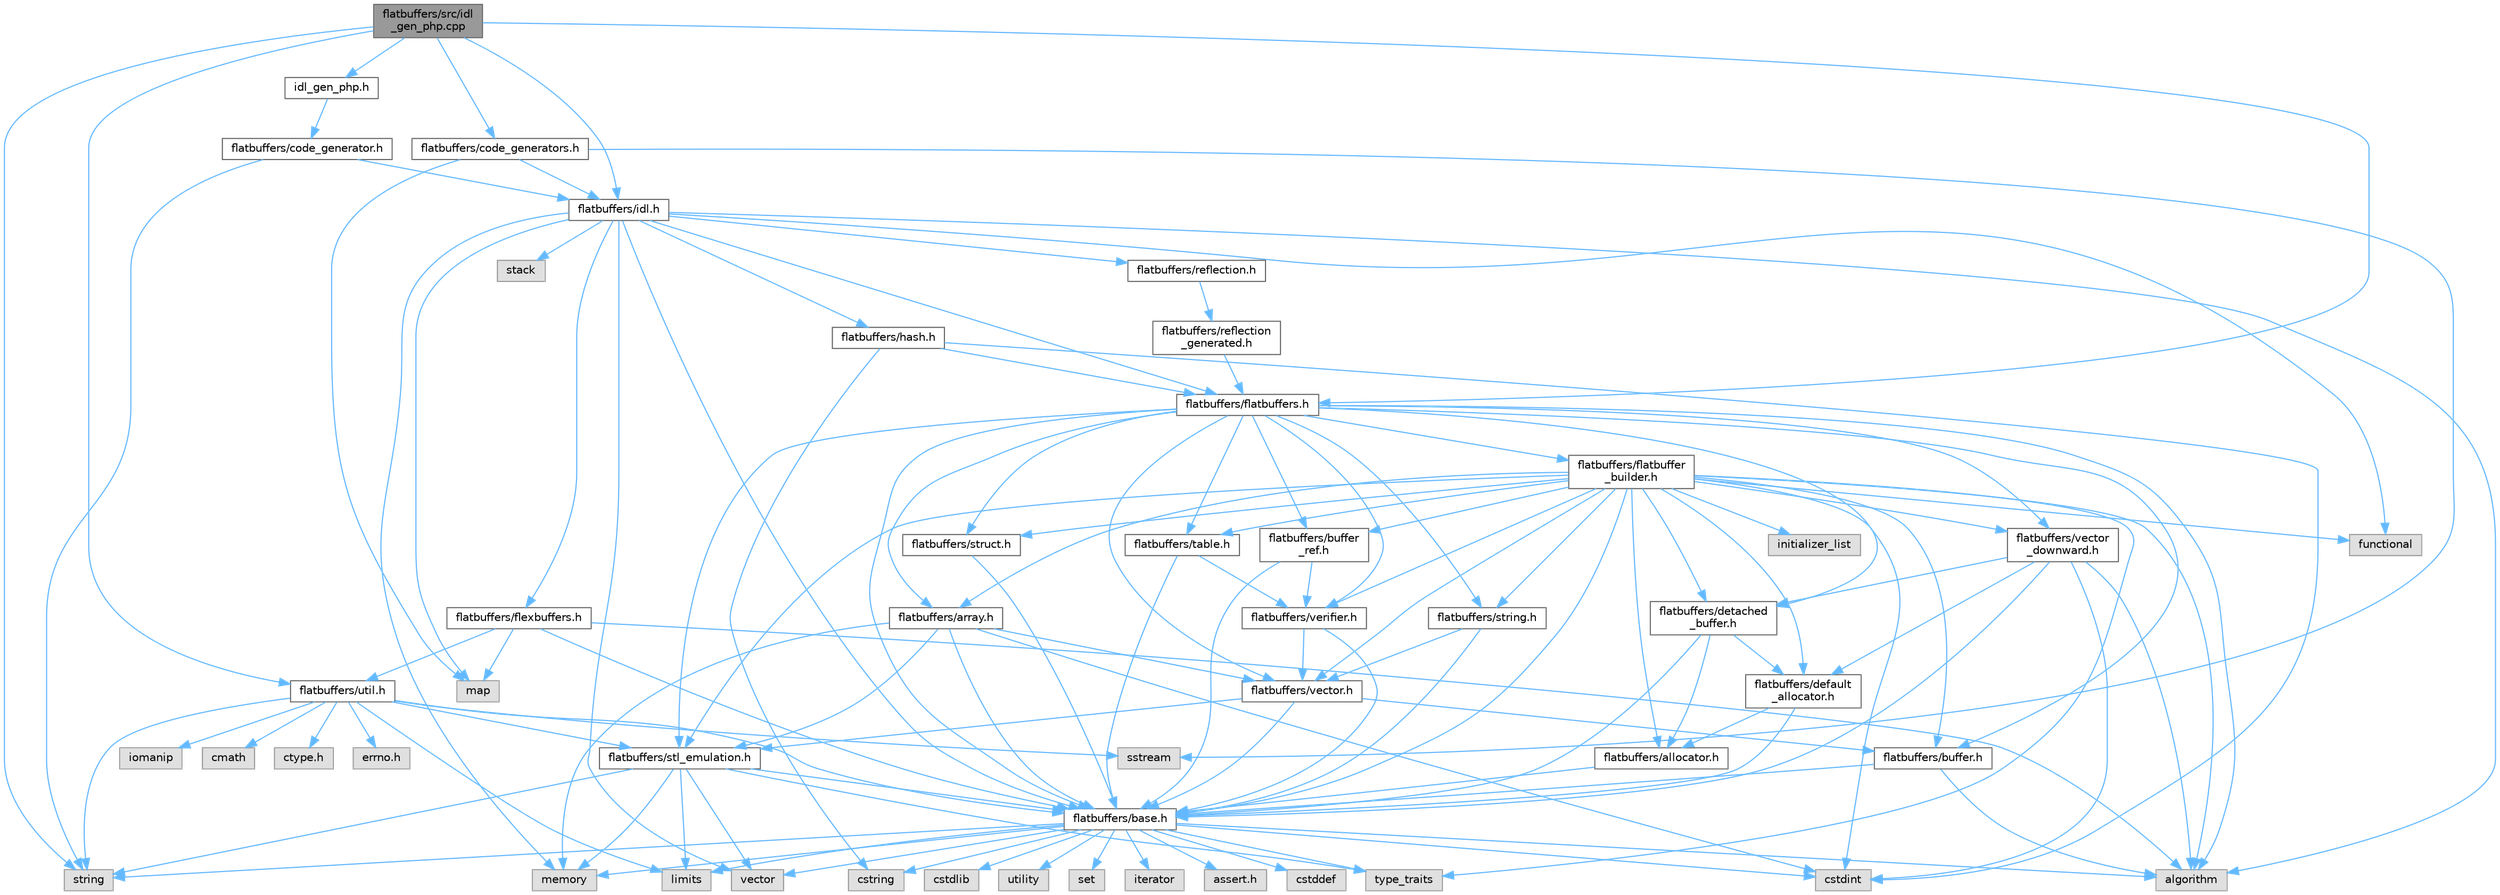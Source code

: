 digraph "flatbuffers/src/idl_gen_php.cpp"
{
 // LATEX_PDF_SIZE
  bgcolor="transparent";
  edge [fontname=Helvetica,fontsize=10,labelfontname=Helvetica,labelfontsize=10];
  node [fontname=Helvetica,fontsize=10,shape=box,height=0.2,width=0.4];
  Node1 [id="Node000001",label="flatbuffers/src/idl\l_gen_php.cpp",height=0.2,width=0.4,color="gray40", fillcolor="grey60", style="filled", fontcolor="black",tooltip=" "];
  Node1 -> Node2 [id="edge1_Node000001_Node000002",color="steelblue1",style="solid",tooltip=" "];
  Node2 [id="Node000002",label="idl_gen_php.h",height=0.2,width=0.4,color="grey40", fillcolor="white", style="filled",URL="$idl__gen__php_8h.html",tooltip=" "];
  Node2 -> Node3 [id="edge2_Node000002_Node000003",color="steelblue1",style="solid",tooltip=" "];
  Node3 [id="Node000003",label="flatbuffers/code_generator.h",height=0.2,width=0.4,color="grey40", fillcolor="white", style="filled",URL="$code__generator_8h.html",tooltip=" "];
  Node3 -> Node4 [id="edge3_Node000003_Node000004",color="steelblue1",style="solid",tooltip=" "];
  Node4 [id="Node000004",label="string",height=0.2,width=0.4,color="grey60", fillcolor="#E0E0E0", style="filled",tooltip=" "];
  Node3 -> Node5 [id="edge4_Node000003_Node000005",color="steelblue1",style="solid",tooltip=" "];
  Node5 [id="Node000005",label="flatbuffers/idl.h",height=0.2,width=0.4,color="grey40", fillcolor="white", style="filled",URL="$idl_8h.html",tooltip=" "];
  Node5 -> Node6 [id="edge5_Node000005_Node000006",color="steelblue1",style="solid",tooltip=" "];
  Node6 [id="Node000006",label="algorithm",height=0.2,width=0.4,color="grey60", fillcolor="#E0E0E0", style="filled",tooltip=" "];
  Node5 -> Node7 [id="edge6_Node000005_Node000007",color="steelblue1",style="solid",tooltip=" "];
  Node7 [id="Node000007",label="functional",height=0.2,width=0.4,color="grey60", fillcolor="#E0E0E0", style="filled",tooltip=" "];
  Node5 -> Node8 [id="edge7_Node000005_Node000008",color="steelblue1",style="solid",tooltip=" "];
  Node8 [id="Node000008",label="map",height=0.2,width=0.4,color="grey60", fillcolor="#E0E0E0", style="filled",tooltip=" "];
  Node5 -> Node9 [id="edge8_Node000005_Node000009",color="steelblue1",style="solid",tooltip=" "];
  Node9 [id="Node000009",label="memory",height=0.2,width=0.4,color="grey60", fillcolor="#E0E0E0", style="filled",tooltip=" "];
  Node5 -> Node10 [id="edge9_Node000005_Node000010",color="steelblue1",style="solid",tooltip=" "];
  Node10 [id="Node000010",label="stack",height=0.2,width=0.4,color="grey60", fillcolor="#E0E0E0", style="filled",tooltip=" "];
  Node5 -> Node11 [id="edge10_Node000005_Node000011",color="steelblue1",style="solid",tooltip=" "];
  Node11 [id="Node000011",label="vector",height=0.2,width=0.4,color="grey60", fillcolor="#E0E0E0", style="filled",tooltip=" "];
  Node5 -> Node12 [id="edge11_Node000005_Node000012",color="steelblue1",style="solid",tooltip=" "];
  Node12 [id="Node000012",label="flatbuffers/base.h",height=0.2,width=0.4,color="grey40", fillcolor="white", style="filled",URL="$base_8h.html",tooltip=" "];
  Node12 -> Node13 [id="edge12_Node000012_Node000013",color="steelblue1",style="solid",tooltip=" "];
  Node13 [id="Node000013",label="assert.h",height=0.2,width=0.4,color="grey60", fillcolor="#E0E0E0", style="filled",tooltip=" "];
  Node12 -> Node14 [id="edge13_Node000012_Node000014",color="steelblue1",style="solid",tooltip=" "];
  Node14 [id="Node000014",label="cstdint",height=0.2,width=0.4,color="grey60", fillcolor="#E0E0E0", style="filled",tooltip=" "];
  Node12 -> Node15 [id="edge14_Node000012_Node000015",color="steelblue1",style="solid",tooltip=" "];
  Node15 [id="Node000015",label="cstddef",height=0.2,width=0.4,color="grey60", fillcolor="#E0E0E0", style="filled",tooltip=" "];
  Node12 -> Node16 [id="edge15_Node000012_Node000016",color="steelblue1",style="solid",tooltip=" "];
  Node16 [id="Node000016",label="cstdlib",height=0.2,width=0.4,color="grey60", fillcolor="#E0E0E0", style="filled",tooltip=" "];
  Node12 -> Node17 [id="edge16_Node000012_Node000017",color="steelblue1",style="solid",tooltip=" "];
  Node17 [id="Node000017",label="cstring",height=0.2,width=0.4,color="grey60", fillcolor="#E0E0E0", style="filled",tooltip=" "];
  Node12 -> Node18 [id="edge17_Node000012_Node000018",color="steelblue1",style="solid",tooltip=" "];
  Node18 [id="Node000018",label="utility",height=0.2,width=0.4,color="grey60", fillcolor="#E0E0E0", style="filled",tooltip=" "];
  Node12 -> Node4 [id="edge18_Node000012_Node000004",color="steelblue1",style="solid",tooltip=" "];
  Node12 -> Node19 [id="edge19_Node000012_Node000019",color="steelblue1",style="solid",tooltip=" "];
  Node19 [id="Node000019",label="type_traits",height=0.2,width=0.4,color="grey60", fillcolor="#E0E0E0", style="filled",tooltip=" "];
  Node12 -> Node11 [id="edge20_Node000012_Node000011",color="steelblue1",style="solid",tooltip=" "];
  Node12 -> Node20 [id="edge21_Node000012_Node000020",color="steelblue1",style="solid",tooltip=" "];
  Node20 [id="Node000020",label="set",height=0.2,width=0.4,color="grey60", fillcolor="#E0E0E0", style="filled",tooltip=" "];
  Node12 -> Node6 [id="edge22_Node000012_Node000006",color="steelblue1",style="solid",tooltip=" "];
  Node12 -> Node21 [id="edge23_Node000012_Node000021",color="steelblue1",style="solid",tooltip=" "];
  Node21 [id="Node000021",label="limits",height=0.2,width=0.4,color="grey60", fillcolor="#E0E0E0", style="filled",tooltip=" "];
  Node12 -> Node22 [id="edge24_Node000012_Node000022",color="steelblue1",style="solid",tooltip=" "];
  Node22 [id="Node000022",label="iterator",height=0.2,width=0.4,color="grey60", fillcolor="#E0E0E0", style="filled",tooltip=" "];
  Node12 -> Node9 [id="edge25_Node000012_Node000009",color="steelblue1",style="solid",tooltip=" "];
  Node5 -> Node23 [id="edge26_Node000005_Node000023",color="steelblue1",style="solid",tooltip=" "];
  Node23 [id="Node000023",label="flatbuffers/flatbuffers.h",height=0.2,width=0.4,color="grey40", fillcolor="white", style="filled",URL="$flatbuffers_8h.html",tooltip=" "];
  Node23 -> Node6 [id="edge27_Node000023_Node000006",color="steelblue1",style="solid",tooltip=" "];
  Node23 -> Node24 [id="edge28_Node000023_Node000024",color="steelblue1",style="solid",tooltip=" "];
  Node24 [id="Node000024",label="flatbuffers/array.h",height=0.2,width=0.4,color="grey40", fillcolor="white", style="filled",URL="$array_8h.html",tooltip=" "];
  Node24 -> Node14 [id="edge29_Node000024_Node000014",color="steelblue1",style="solid",tooltip=" "];
  Node24 -> Node9 [id="edge30_Node000024_Node000009",color="steelblue1",style="solid",tooltip=" "];
  Node24 -> Node12 [id="edge31_Node000024_Node000012",color="steelblue1",style="solid",tooltip=" "];
  Node24 -> Node25 [id="edge32_Node000024_Node000025",color="steelblue1",style="solid",tooltip=" "];
  Node25 [id="Node000025",label="flatbuffers/stl_emulation.h",height=0.2,width=0.4,color="grey40", fillcolor="white", style="filled",URL="$stl__emulation_8h.html",tooltip=" "];
  Node25 -> Node12 [id="edge33_Node000025_Node000012",color="steelblue1",style="solid",tooltip=" "];
  Node25 -> Node4 [id="edge34_Node000025_Node000004",color="steelblue1",style="solid",tooltip=" "];
  Node25 -> Node19 [id="edge35_Node000025_Node000019",color="steelblue1",style="solid",tooltip=" "];
  Node25 -> Node11 [id="edge36_Node000025_Node000011",color="steelblue1",style="solid",tooltip=" "];
  Node25 -> Node9 [id="edge37_Node000025_Node000009",color="steelblue1",style="solid",tooltip=" "];
  Node25 -> Node21 [id="edge38_Node000025_Node000021",color="steelblue1",style="solid",tooltip=" "];
  Node24 -> Node26 [id="edge39_Node000024_Node000026",color="steelblue1",style="solid",tooltip=" "];
  Node26 [id="Node000026",label="flatbuffers/vector.h",height=0.2,width=0.4,color="grey40", fillcolor="white", style="filled",URL="$vector_8h.html",tooltip=" "];
  Node26 -> Node12 [id="edge40_Node000026_Node000012",color="steelblue1",style="solid",tooltip=" "];
  Node26 -> Node27 [id="edge41_Node000026_Node000027",color="steelblue1",style="solid",tooltip=" "];
  Node27 [id="Node000027",label="flatbuffers/buffer.h",height=0.2,width=0.4,color="grey40", fillcolor="white", style="filled",URL="$buffer_8h.html",tooltip=" "];
  Node27 -> Node6 [id="edge42_Node000027_Node000006",color="steelblue1",style="solid",tooltip=" "];
  Node27 -> Node12 [id="edge43_Node000027_Node000012",color="steelblue1",style="solid",tooltip=" "];
  Node26 -> Node25 [id="edge44_Node000026_Node000025",color="steelblue1",style="solid",tooltip=" "];
  Node23 -> Node12 [id="edge45_Node000023_Node000012",color="steelblue1",style="solid",tooltip=" "];
  Node23 -> Node27 [id="edge46_Node000023_Node000027",color="steelblue1",style="solid",tooltip=" "];
  Node23 -> Node28 [id="edge47_Node000023_Node000028",color="steelblue1",style="solid",tooltip=" "];
  Node28 [id="Node000028",label="flatbuffers/buffer\l_ref.h",height=0.2,width=0.4,color="grey40", fillcolor="white", style="filled",URL="$buffer__ref_8h.html",tooltip=" "];
  Node28 -> Node12 [id="edge48_Node000028_Node000012",color="steelblue1",style="solid",tooltip=" "];
  Node28 -> Node29 [id="edge49_Node000028_Node000029",color="steelblue1",style="solid",tooltip=" "];
  Node29 [id="Node000029",label="flatbuffers/verifier.h",height=0.2,width=0.4,color="grey40", fillcolor="white", style="filled",URL="$verifier_8h.html",tooltip=" "];
  Node29 -> Node12 [id="edge50_Node000029_Node000012",color="steelblue1",style="solid",tooltip=" "];
  Node29 -> Node26 [id="edge51_Node000029_Node000026",color="steelblue1",style="solid",tooltip=" "];
  Node23 -> Node30 [id="edge52_Node000023_Node000030",color="steelblue1",style="solid",tooltip=" "];
  Node30 [id="Node000030",label="flatbuffers/detached\l_buffer.h",height=0.2,width=0.4,color="grey40", fillcolor="white", style="filled",URL="$detached__buffer_8h.html",tooltip=" "];
  Node30 -> Node31 [id="edge53_Node000030_Node000031",color="steelblue1",style="solid",tooltip=" "];
  Node31 [id="Node000031",label="flatbuffers/allocator.h",height=0.2,width=0.4,color="grey40", fillcolor="white", style="filled",URL="$allocator_8h.html",tooltip=" "];
  Node31 -> Node12 [id="edge54_Node000031_Node000012",color="steelblue1",style="solid",tooltip=" "];
  Node30 -> Node12 [id="edge55_Node000030_Node000012",color="steelblue1",style="solid",tooltip=" "];
  Node30 -> Node32 [id="edge56_Node000030_Node000032",color="steelblue1",style="solid",tooltip=" "];
  Node32 [id="Node000032",label="flatbuffers/default\l_allocator.h",height=0.2,width=0.4,color="grey40", fillcolor="white", style="filled",URL="$default__allocator_8h.html",tooltip=" "];
  Node32 -> Node31 [id="edge57_Node000032_Node000031",color="steelblue1",style="solid",tooltip=" "];
  Node32 -> Node12 [id="edge58_Node000032_Node000012",color="steelblue1",style="solid",tooltip=" "];
  Node23 -> Node33 [id="edge59_Node000023_Node000033",color="steelblue1",style="solid",tooltip=" "];
  Node33 [id="Node000033",label="flatbuffers/flatbuffer\l_builder.h",height=0.2,width=0.4,color="grey40", fillcolor="white", style="filled",URL="$flatbuffer__builder_8h.html",tooltip=" "];
  Node33 -> Node6 [id="edge60_Node000033_Node000006",color="steelblue1",style="solid",tooltip=" "];
  Node33 -> Node14 [id="edge61_Node000033_Node000014",color="steelblue1",style="solid",tooltip=" "];
  Node33 -> Node7 [id="edge62_Node000033_Node000007",color="steelblue1",style="solid",tooltip=" "];
  Node33 -> Node34 [id="edge63_Node000033_Node000034",color="steelblue1",style="solid",tooltip=" "];
  Node34 [id="Node000034",label="initializer_list",height=0.2,width=0.4,color="grey60", fillcolor="#E0E0E0", style="filled",tooltip=" "];
  Node33 -> Node19 [id="edge64_Node000033_Node000019",color="steelblue1",style="solid",tooltip=" "];
  Node33 -> Node31 [id="edge65_Node000033_Node000031",color="steelblue1",style="solid",tooltip=" "];
  Node33 -> Node24 [id="edge66_Node000033_Node000024",color="steelblue1",style="solid",tooltip=" "];
  Node33 -> Node12 [id="edge67_Node000033_Node000012",color="steelblue1",style="solid",tooltip=" "];
  Node33 -> Node27 [id="edge68_Node000033_Node000027",color="steelblue1",style="solid",tooltip=" "];
  Node33 -> Node28 [id="edge69_Node000033_Node000028",color="steelblue1",style="solid",tooltip=" "];
  Node33 -> Node32 [id="edge70_Node000033_Node000032",color="steelblue1",style="solid",tooltip=" "];
  Node33 -> Node30 [id="edge71_Node000033_Node000030",color="steelblue1",style="solid",tooltip=" "];
  Node33 -> Node25 [id="edge72_Node000033_Node000025",color="steelblue1",style="solid",tooltip=" "];
  Node33 -> Node35 [id="edge73_Node000033_Node000035",color="steelblue1",style="solid",tooltip=" "];
  Node35 [id="Node000035",label="flatbuffers/string.h",height=0.2,width=0.4,color="grey40", fillcolor="white", style="filled",URL="$string_8h.html",tooltip=" "];
  Node35 -> Node12 [id="edge74_Node000035_Node000012",color="steelblue1",style="solid",tooltip=" "];
  Node35 -> Node26 [id="edge75_Node000035_Node000026",color="steelblue1",style="solid",tooltip=" "];
  Node33 -> Node36 [id="edge76_Node000033_Node000036",color="steelblue1",style="solid",tooltip=" "];
  Node36 [id="Node000036",label="flatbuffers/struct.h",height=0.2,width=0.4,color="grey40", fillcolor="white", style="filled",URL="$struct_8h.html",tooltip=" "];
  Node36 -> Node12 [id="edge77_Node000036_Node000012",color="steelblue1",style="solid",tooltip=" "];
  Node33 -> Node37 [id="edge78_Node000033_Node000037",color="steelblue1",style="solid",tooltip=" "];
  Node37 [id="Node000037",label="flatbuffers/table.h",height=0.2,width=0.4,color="grey40", fillcolor="white", style="filled",URL="$table_8h.html",tooltip=" "];
  Node37 -> Node12 [id="edge79_Node000037_Node000012",color="steelblue1",style="solid",tooltip=" "];
  Node37 -> Node29 [id="edge80_Node000037_Node000029",color="steelblue1",style="solid",tooltip=" "];
  Node33 -> Node26 [id="edge81_Node000033_Node000026",color="steelblue1",style="solid",tooltip=" "];
  Node33 -> Node38 [id="edge82_Node000033_Node000038",color="steelblue1",style="solid",tooltip=" "];
  Node38 [id="Node000038",label="flatbuffers/vector\l_downward.h",height=0.2,width=0.4,color="grey40", fillcolor="white", style="filled",URL="$vector__downward_8h.html",tooltip=" "];
  Node38 -> Node6 [id="edge83_Node000038_Node000006",color="steelblue1",style="solid",tooltip=" "];
  Node38 -> Node14 [id="edge84_Node000038_Node000014",color="steelblue1",style="solid",tooltip=" "];
  Node38 -> Node12 [id="edge85_Node000038_Node000012",color="steelblue1",style="solid",tooltip=" "];
  Node38 -> Node32 [id="edge86_Node000038_Node000032",color="steelblue1",style="solid",tooltip=" "];
  Node38 -> Node30 [id="edge87_Node000038_Node000030",color="steelblue1",style="solid",tooltip=" "];
  Node33 -> Node29 [id="edge88_Node000033_Node000029",color="steelblue1",style="solid",tooltip=" "];
  Node23 -> Node25 [id="edge89_Node000023_Node000025",color="steelblue1",style="solid",tooltip=" "];
  Node23 -> Node35 [id="edge90_Node000023_Node000035",color="steelblue1",style="solid",tooltip=" "];
  Node23 -> Node36 [id="edge91_Node000023_Node000036",color="steelblue1",style="solid",tooltip=" "];
  Node23 -> Node37 [id="edge92_Node000023_Node000037",color="steelblue1",style="solid",tooltip=" "];
  Node23 -> Node26 [id="edge93_Node000023_Node000026",color="steelblue1",style="solid",tooltip=" "];
  Node23 -> Node38 [id="edge94_Node000023_Node000038",color="steelblue1",style="solid",tooltip=" "];
  Node23 -> Node29 [id="edge95_Node000023_Node000029",color="steelblue1",style="solid",tooltip=" "];
  Node5 -> Node39 [id="edge96_Node000005_Node000039",color="steelblue1",style="solid",tooltip=" "];
  Node39 [id="Node000039",label="flatbuffers/flexbuffers.h",height=0.2,width=0.4,color="grey40", fillcolor="white", style="filled",URL="$flexbuffers_8h.html",tooltip=" "];
  Node39 -> Node6 [id="edge97_Node000039_Node000006",color="steelblue1",style="solid",tooltip=" "];
  Node39 -> Node8 [id="edge98_Node000039_Node000008",color="steelblue1",style="solid",tooltip=" "];
  Node39 -> Node12 [id="edge99_Node000039_Node000012",color="steelblue1",style="solid",tooltip=" "];
  Node39 -> Node40 [id="edge100_Node000039_Node000040",color="steelblue1",style="solid",tooltip=" "];
  Node40 [id="Node000040",label="flatbuffers/util.h",height=0.2,width=0.4,color="grey40", fillcolor="white", style="filled",URL="$util_8h.html",tooltip=" "];
  Node40 -> Node41 [id="edge101_Node000040_Node000041",color="steelblue1",style="solid",tooltip=" "];
  Node41 [id="Node000041",label="ctype.h",height=0.2,width=0.4,color="grey60", fillcolor="#E0E0E0", style="filled",tooltip=" "];
  Node40 -> Node42 [id="edge102_Node000040_Node000042",color="steelblue1",style="solid",tooltip=" "];
  Node42 [id="Node000042",label="errno.h",height=0.2,width=0.4,color="grey60", fillcolor="#E0E0E0", style="filled",tooltip=" "];
  Node40 -> Node12 [id="edge103_Node000040_Node000012",color="steelblue1",style="solid",tooltip=" "];
  Node40 -> Node25 [id="edge104_Node000040_Node000025",color="steelblue1",style="solid",tooltip=" "];
  Node40 -> Node43 [id="edge105_Node000040_Node000043",color="steelblue1",style="solid",tooltip=" "];
  Node43 [id="Node000043",label="iomanip",height=0.2,width=0.4,color="grey60", fillcolor="#E0E0E0", style="filled",tooltip=" "];
  Node40 -> Node44 [id="edge106_Node000040_Node000044",color="steelblue1",style="solid",tooltip=" "];
  Node44 [id="Node000044",label="sstream",height=0.2,width=0.4,color="grey60", fillcolor="#E0E0E0", style="filled",tooltip=" "];
  Node40 -> Node45 [id="edge107_Node000040_Node000045",color="steelblue1",style="solid",tooltip=" "];
  Node45 [id="Node000045",label="cmath",height=0.2,width=0.4,color="grey60", fillcolor="#E0E0E0", style="filled",tooltip=" "];
  Node40 -> Node21 [id="edge108_Node000040_Node000021",color="steelblue1",style="solid",tooltip=" "];
  Node40 -> Node4 [id="edge109_Node000040_Node000004",color="steelblue1",style="solid",tooltip=" "];
  Node5 -> Node46 [id="edge110_Node000005_Node000046",color="steelblue1",style="solid",tooltip=" "];
  Node46 [id="Node000046",label="flatbuffers/hash.h",height=0.2,width=0.4,color="grey40", fillcolor="white", style="filled",URL="$hash_8h.html",tooltip=" "];
  Node46 -> Node14 [id="edge111_Node000046_Node000014",color="steelblue1",style="solid",tooltip=" "];
  Node46 -> Node17 [id="edge112_Node000046_Node000017",color="steelblue1",style="solid",tooltip=" "];
  Node46 -> Node23 [id="edge113_Node000046_Node000023",color="steelblue1",style="solid",tooltip=" "];
  Node5 -> Node47 [id="edge114_Node000005_Node000047",color="steelblue1",style="solid",tooltip=" "];
  Node47 [id="Node000047",label="flatbuffers/reflection.h",height=0.2,width=0.4,color="grey40", fillcolor="white", style="filled",URL="$reflection_8h.html",tooltip=" "];
  Node47 -> Node48 [id="edge115_Node000047_Node000048",color="steelblue1",style="solid",tooltip=" "];
  Node48 [id="Node000048",label="flatbuffers/reflection\l_generated.h",height=0.2,width=0.4,color="grey40", fillcolor="white", style="filled",URL="$reflection__generated_8h.html",tooltip=" "];
  Node48 -> Node23 [id="edge116_Node000048_Node000023",color="steelblue1",style="solid",tooltip=" "];
  Node1 -> Node4 [id="edge117_Node000001_Node000004",color="steelblue1",style="solid",tooltip=" "];
  Node1 -> Node49 [id="edge118_Node000001_Node000049",color="steelblue1",style="solid",tooltip=" "];
  Node49 [id="Node000049",label="flatbuffers/code_generators.h",height=0.2,width=0.4,color="grey40", fillcolor="white", style="filled",URL="$code__generators_8h.html",tooltip=" "];
  Node49 -> Node8 [id="edge119_Node000049_Node000008",color="steelblue1",style="solid",tooltip=" "];
  Node49 -> Node44 [id="edge120_Node000049_Node000044",color="steelblue1",style="solid",tooltip=" "];
  Node49 -> Node5 [id="edge121_Node000049_Node000005",color="steelblue1",style="solid",tooltip=" "];
  Node1 -> Node23 [id="edge122_Node000001_Node000023",color="steelblue1",style="solid",tooltip=" "];
  Node1 -> Node5 [id="edge123_Node000001_Node000005",color="steelblue1",style="solid",tooltip=" "];
  Node1 -> Node40 [id="edge124_Node000001_Node000040",color="steelblue1",style="solid",tooltip=" "];
}
